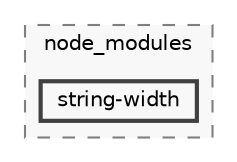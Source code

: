 digraph "backend/node_modules/string-width"
{
 // LATEX_PDF_SIZE
  bgcolor="transparent";
  edge [fontname=Helvetica,fontsize=10,labelfontname=Helvetica,labelfontsize=10];
  node [fontname=Helvetica,fontsize=10,shape=box,height=0.2,width=0.4];
  compound=true
  subgraph clusterdir_86dbea9de526ba50b112ba867d8b4b1f {
    graph [ bgcolor="#f8f8f8", pencolor="grey50", label="node_modules", fontname=Helvetica,fontsize=10 style="filled,dashed", URL="dir_86dbea9de526ba50b112ba867d8b4b1f.html",tooltip=""]
  dir_0d10d5ffb34a8928f20c93a7357d95df [label="string-width", fillcolor="#f8f8f8", color="grey25", style="filled,bold", URL="dir_0d10d5ffb34a8928f20c93a7357d95df.html",tooltip=""];
  }
}
